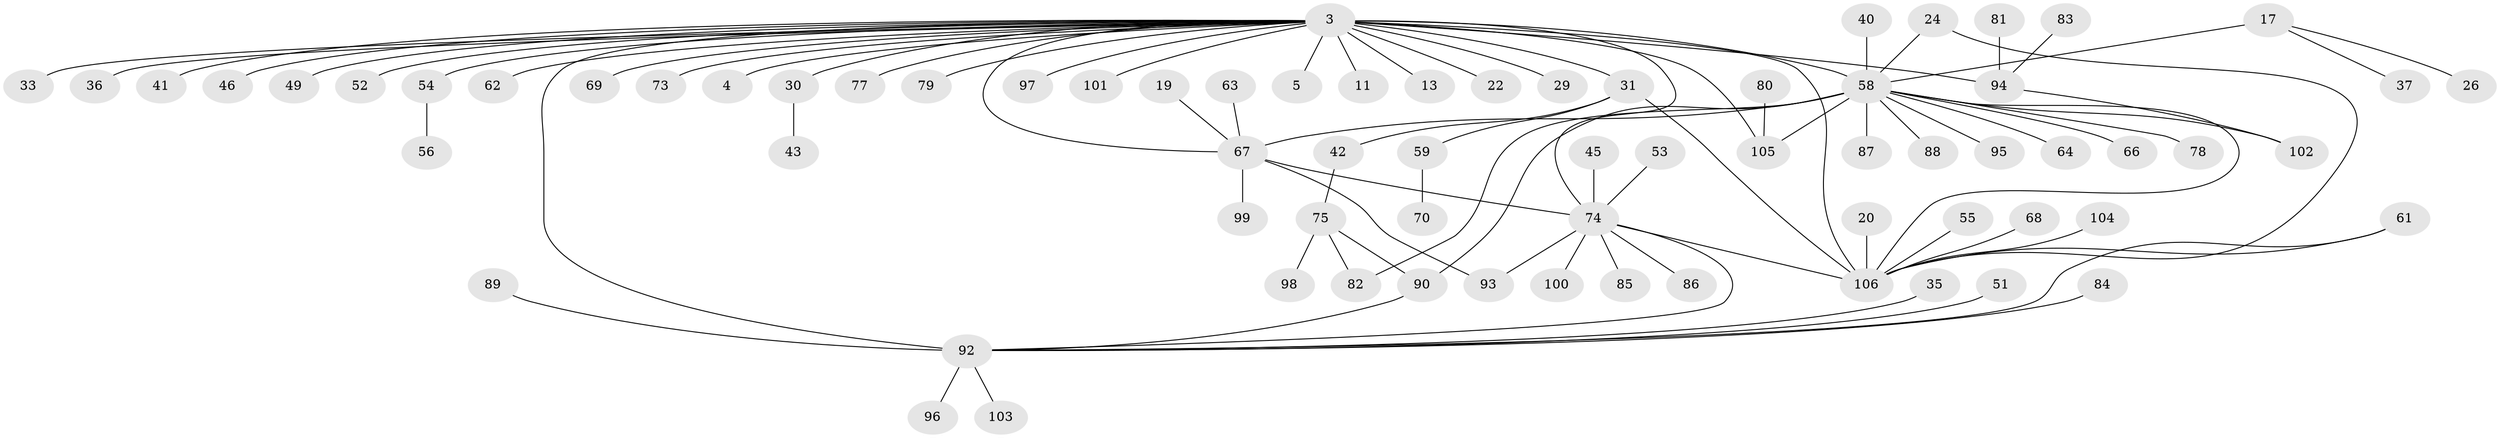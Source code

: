 // original degree distribution, {34: 0.009433962264150943, 9: 0.009433962264150943, 27: 0.009433962264150943, 1: 0.4716981132075472, 5: 0.05660377358490566, 7: 0.018867924528301886, 4: 0.10377358490566038, 3: 0.14150943396226415, 12: 0.009433962264150943, 2: 0.1509433962264151, 11: 0.009433962264150943, 8: 0.009433962264150943}
// Generated by graph-tools (version 1.1) at 2025/52/03/04/25 21:52:00]
// undirected, 74 vertices, 87 edges
graph export_dot {
graph [start="1"]
  node [color=gray90,style=filled];
  3 [super="+1"];
  4;
  5;
  11;
  13;
  17;
  19;
  20;
  22;
  24;
  26;
  29;
  30;
  31 [super="+23"];
  33;
  35;
  36;
  37;
  40;
  41;
  42;
  43;
  45;
  46;
  49;
  51;
  52;
  53;
  54;
  55;
  56;
  58 [super="+12+6+57"];
  59 [super="+34"];
  61;
  62;
  63;
  64;
  66;
  67 [super="+7+9"];
  68;
  69;
  70;
  73;
  74 [super="+28"];
  75;
  77;
  78;
  79;
  80;
  81;
  82;
  83;
  84;
  85;
  86;
  87;
  88;
  89;
  90;
  92 [super="+60+65"];
  93;
  94 [super="+18+76+71"];
  95;
  96;
  97;
  98;
  99;
  100 [super="+91"];
  101 [super="+10"];
  102 [super="+72"];
  103;
  104;
  105 [super="+44+50"];
  106 [super="+16"];
  3 -- 5;
  3 -- 13;
  3 -- 30;
  3 -- 41;
  3 -- 54;
  3 -- 58 [weight=9];
  3 -- 62;
  3 -- 73;
  3 -- 77;
  3 -- 79 [weight=2];
  3 -- 92 [weight=5];
  3 -- 101 [weight=3];
  3 -- 105 [weight=2];
  3 -- 106 [weight=2];
  3 -- 31 [weight=3];
  3 -- 4;
  3 -- 69;
  3 -- 74 [weight=3];
  3 -- 11;
  3 -- 22;
  3 -- 29;
  3 -- 33;
  3 -- 97;
  3 -- 36;
  3 -- 46;
  3 -- 49;
  3 -- 52;
  3 -- 67;
  3 -- 94 [weight=3];
  17 -- 26;
  17 -- 37;
  17 -- 58 [weight=2];
  19 -- 67;
  20 -- 106;
  24 -- 106;
  24 -- 58;
  30 -- 43;
  31 -- 106;
  31 -- 42;
  31 -- 59;
  35 -- 92;
  40 -- 58 [weight=2];
  42 -- 75;
  45 -- 74;
  51 -- 92;
  53 -- 74;
  54 -- 56;
  55 -- 106 [weight=2];
  58 -- 82;
  58 -- 90 [weight=2];
  58 -- 105 [weight=2];
  58 -- 87;
  58 -- 88;
  58 -- 95;
  58 -- 64;
  58 -- 66;
  58 -- 106;
  58 -- 78;
  58 -- 102;
  58 -- 67;
  59 -- 70;
  61 -- 106;
  61 -- 92;
  63 -- 67;
  67 -- 93;
  67 -- 99;
  67 -- 74;
  68 -- 106;
  74 -- 93;
  74 -- 100 [weight=3];
  74 -- 106;
  74 -- 85;
  74 -- 86;
  74 -- 92;
  75 -- 82;
  75 -- 90;
  75 -- 98;
  80 -- 105;
  81 -- 94;
  83 -- 94;
  84 -- 92;
  89 -- 92;
  90 -- 92;
  92 -- 96;
  92 -- 103;
  94 -- 102 [weight=2];
  104 -- 106;
}
